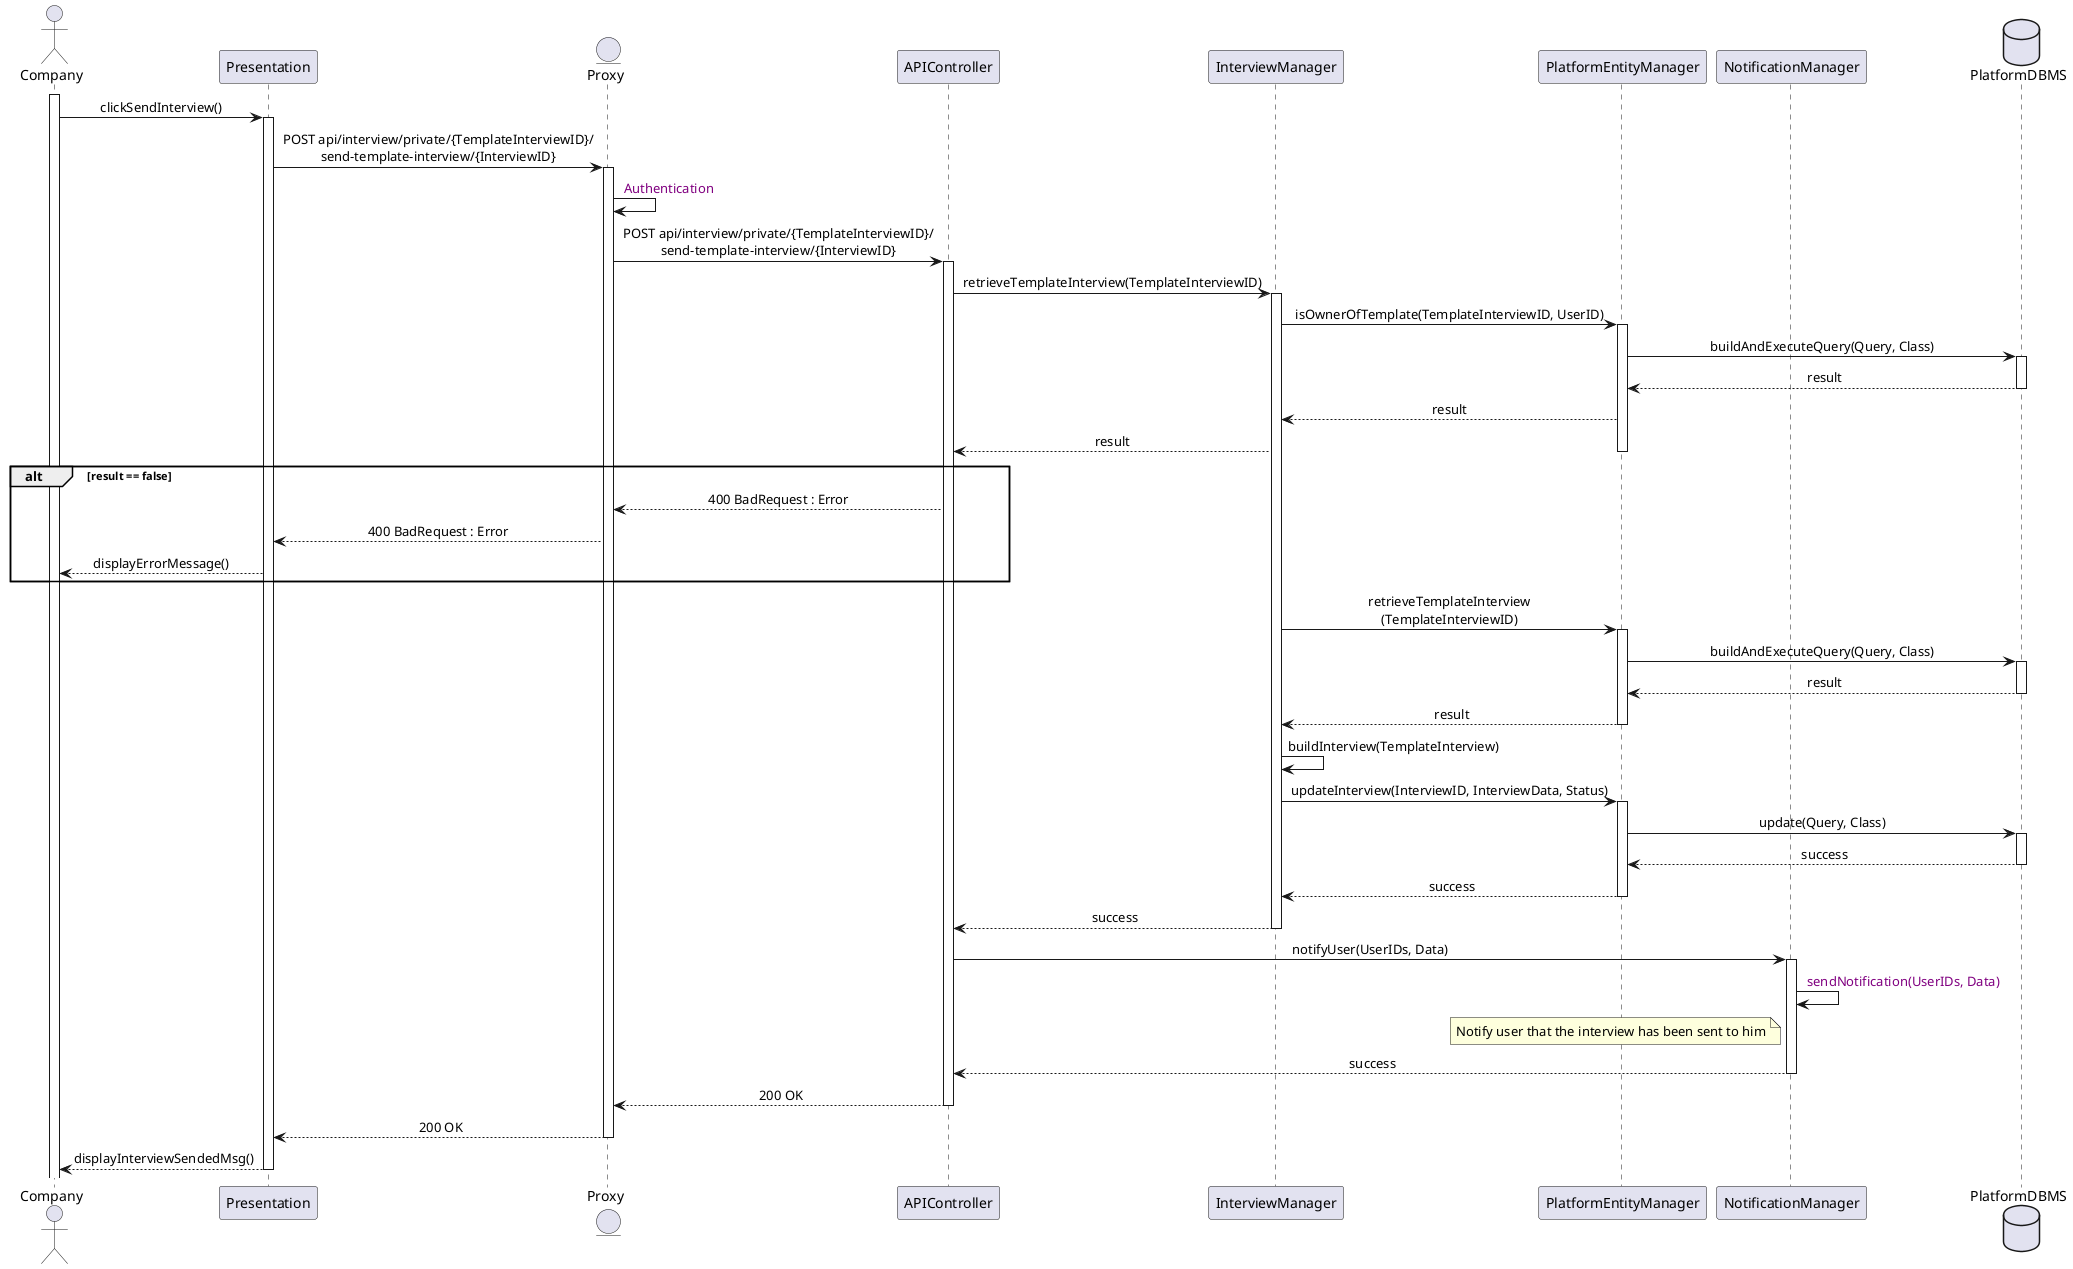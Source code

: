 @startuml 23CompanySendSavedInterview
skinparam sequenceMessageAlign center
actor Company
participant Presentation
entity Proxy
participant APIController
participant InterviewManager
participant PlatformEntityManager
participant NotificationManager
database PlatformDBMS

activate Company
Company -> Presentation : clickSendInterview()
activate Presentation
'body contain the InterviewID and TemplateInterviewID
Presentation -> Proxy : POST api/interview/private/{TemplateInterviewID}/\nsend-template-interview/{InterviewID}
activate Proxy
Proxy -> Proxy : <color:purple> Authentication
Proxy -> APIController : POST api/interview/private/{TemplateInterviewID}/\nsend-template-interview/{InterviewID}
activate APIController
APIController -> InterviewManager : retrieveTemplateInterview(TemplateInterviewID)
activate InterviewManager
InterviewManager -> PlatformEntityManager : isOwnerOfTemplate(TemplateInterviewID, UserID)
activate PlatformEntityManager
PlatformEntityManager -> PlatformDBMS : buildAndExecuteQuery(Query, Class)
activate PlatformDBMS
PlatformDBMS --> PlatformEntityManager : result
deactivate PlatformDBMS
PlatformEntityManager --> InterviewManager : result
InterviewManager --> APIController : result
deactivate PlatformEntityManager
alt result == false
    APIController --> Proxy : 400 BadRequest : Error
    Proxy --> Presentation : 400 BadRequest : Error
    Presentation --> Company : displayErrorMessage()
end
InterviewManager -> PlatformEntityManager : retrieveTemplateInterview\n(TemplateInterviewID)
activate PlatformEntityManager
PlatformEntityManager -> PlatformDBMS : buildAndExecuteQuery(Query, Class)
activate PlatformDBMS
PlatformDBMS --> PlatformEntityManager : result
deactivate PlatformDBMS
PlatformEntityManager --> InterviewManager : result
deactivate PlatformEntityManager
'this return the InterviewData
InterviewManager -> InterviewManager : buildInterview(TemplateInterview)
InterviewManager -> PlatformEntityManager : updateInterview(InterviewID, InterviewData, Status)
activate PlatformEntityManager
PlatformEntityManager -> PlatformDBMS : update(Query, Class)
activate PlatformDBMS
PlatformDBMS --> PlatformEntityManager : success
deactivate PlatformDBMS
PlatformEntityManager --> InterviewManager : success
deactivate PlatformEntityManager
InterviewManager --> APIController : success
deactivate InterviewManager
APIController -> NotificationManager : notifyUser(UserIDs, Data)
activate NotificationManager
NotificationManager -> NotificationManager : <color:purple> sendNotification(UserIDs, Data)
note left of NotificationManager : Notify user that the interview has been sent to him
NotificationManager --> APIController : success
deactivate NotificationManager
APIController --> Proxy : 200 OK
deactivate APIController
Proxy --> Presentation : 200 OK
deactivate Proxy
Presentation --> Company : displayInterviewSendedMsg()
deactivate Presentation
@enduml